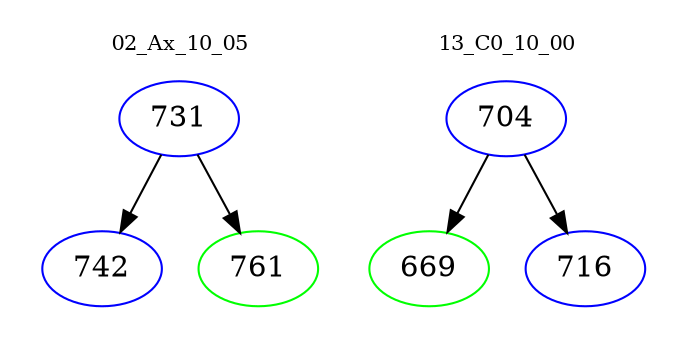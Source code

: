 digraph{
subgraph cluster_0 {
color = white
label = "02_Ax_10_05";
fontsize=10;
T0_731 [label="731", color="blue"]
T0_731 -> T0_742 [color="black"]
T0_742 [label="742", color="blue"]
T0_731 -> T0_761 [color="black"]
T0_761 [label="761", color="green"]
}
subgraph cluster_1 {
color = white
label = "13_C0_10_00";
fontsize=10;
T1_704 [label="704", color="blue"]
T1_704 -> T1_669 [color="black"]
T1_669 [label="669", color="green"]
T1_704 -> T1_716 [color="black"]
T1_716 [label="716", color="blue"]
}
}
